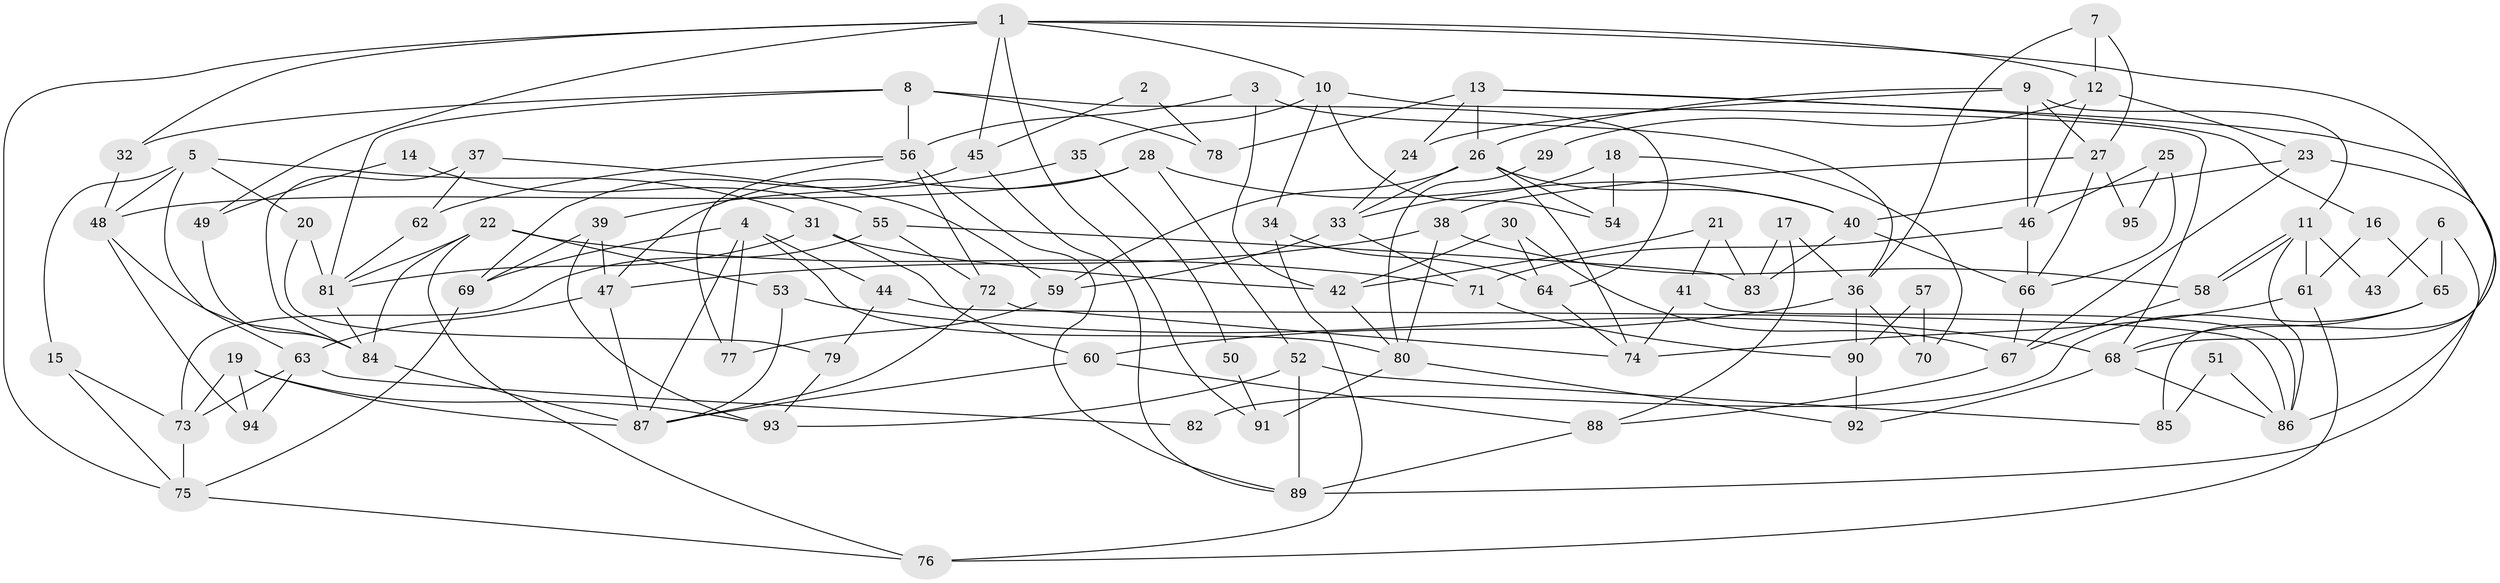 // Generated by graph-tools (version 1.1) at 2025/11/02/27/25 16:11:19]
// undirected, 95 vertices, 190 edges
graph export_dot {
graph [start="1"]
  node [color=gray90,style=filled];
  1;
  2;
  3;
  4;
  5;
  6;
  7;
  8;
  9;
  10;
  11;
  12;
  13;
  14;
  15;
  16;
  17;
  18;
  19;
  20;
  21;
  22;
  23;
  24;
  25;
  26;
  27;
  28;
  29;
  30;
  31;
  32;
  33;
  34;
  35;
  36;
  37;
  38;
  39;
  40;
  41;
  42;
  43;
  44;
  45;
  46;
  47;
  48;
  49;
  50;
  51;
  52;
  53;
  54;
  55;
  56;
  57;
  58;
  59;
  60;
  61;
  62;
  63;
  64;
  65;
  66;
  67;
  68;
  69;
  70;
  71;
  72;
  73;
  74;
  75;
  76;
  77;
  78;
  79;
  80;
  81;
  82;
  83;
  84;
  85;
  86;
  87;
  88;
  89;
  90;
  91;
  92;
  93;
  94;
  95;
  1 -- 68;
  1 -- 12;
  1 -- 10;
  1 -- 32;
  1 -- 45;
  1 -- 49;
  1 -- 75;
  1 -- 91;
  2 -- 45;
  2 -- 78;
  3 -- 56;
  3 -- 36;
  3 -- 42;
  4 -- 44;
  4 -- 87;
  4 -- 69;
  4 -- 77;
  4 -- 80;
  5 -- 48;
  5 -- 63;
  5 -- 15;
  5 -- 20;
  5 -- 31;
  6 -- 89;
  6 -- 65;
  6 -- 43;
  7 -- 27;
  7 -- 36;
  7 -- 12;
  8 -- 32;
  8 -- 81;
  8 -- 56;
  8 -- 64;
  8 -- 78;
  9 -- 27;
  9 -- 46;
  9 -- 11;
  9 -- 24;
  9 -- 26;
  10 -- 68;
  10 -- 34;
  10 -- 35;
  10 -- 54;
  11 -- 58;
  11 -- 58;
  11 -- 43;
  11 -- 61;
  11 -- 86;
  12 -- 46;
  12 -- 23;
  12 -- 29;
  13 -- 26;
  13 -- 24;
  13 -- 16;
  13 -- 78;
  13 -- 85;
  14 -- 49;
  14 -- 55;
  15 -- 75;
  15 -- 73;
  16 -- 61;
  16 -- 65;
  17 -- 88;
  17 -- 36;
  17 -- 83;
  18 -- 33;
  18 -- 54;
  18 -- 70;
  19 -- 93;
  19 -- 73;
  19 -- 87;
  19 -- 94;
  20 -- 81;
  20 -- 79;
  21 -- 42;
  21 -- 83;
  21 -- 41;
  22 -- 84;
  22 -- 81;
  22 -- 53;
  22 -- 71;
  22 -- 76;
  23 -- 67;
  23 -- 40;
  23 -- 86;
  24 -- 33;
  25 -- 46;
  25 -- 66;
  25 -- 95;
  26 -- 74;
  26 -- 33;
  26 -- 40;
  26 -- 54;
  26 -- 59;
  27 -- 38;
  27 -- 66;
  27 -- 95;
  28 -- 48;
  28 -- 40;
  28 -- 47;
  28 -- 52;
  29 -- 80;
  30 -- 42;
  30 -- 64;
  30 -- 67;
  31 -- 60;
  31 -- 42;
  31 -- 81;
  32 -- 48;
  33 -- 59;
  33 -- 71;
  34 -- 64;
  34 -- 76;
  35 -- 39;
  35 -- 50;
  36 -- 90;
  36 -- 60;
  36 -- 70;
  37 -- 62;
  37 -- 59;
  37 -- 84;
  38 -- 80;
  38 -- 47;
  38 -- 58;
  39 -- 47;
  39 -- 69;
  39 -- 93;
  40 -- 66;
  40 -- 83;
  41 -- 86;
  41 -- 74;
  42 -- 80;
  44 -- 86;
  44 -- 79;
  45 -- 69;
  45 -- 89;
  46 -- 66;
  46 -- 71;
  47 -- 87;
  47 -- 63;
  48 -- 94;
  48 -- 84;
  49 -- 84;
  50 -- 91;
  51 -- 86;
  51 -- 85;
  52 -- 89;
  52 -- 85;
  52 -- 93;
  53 -- 87;
  53 -- 68;
  55 -- 73;
  55 -- 83;
  55 -- 72;
  56 -- 72;
  56 -- 62;
  56 -- 77;
  56 -- 89;
  57 -- 70;
  57 -- 90;
  58 -- 67;
  59 -- 77;
  60 -- 88;
  60 -- 87;
  61 -- 76;
  61 -- 74;
  62 -- 81;
  63 -- 73;
  63 -- 82;
  63 -- 94;
  64 -- 74;
  65 -- 68;
  65 -- 82;
  66 -- 67;
  67 -- 88;
  68 -- 86;
  68 -- 92;
  69 -- 75;
  71 -- 90;
  72 -- 74;
  72 -- 87;
  73 -- 75;
  75 -- 76;
  79 -- 93;
  80 -- 91;
  80 -- 92;
  81 -- 84;
  84 -- 87;
  88 -- 89;
  90 -- 92;
}
